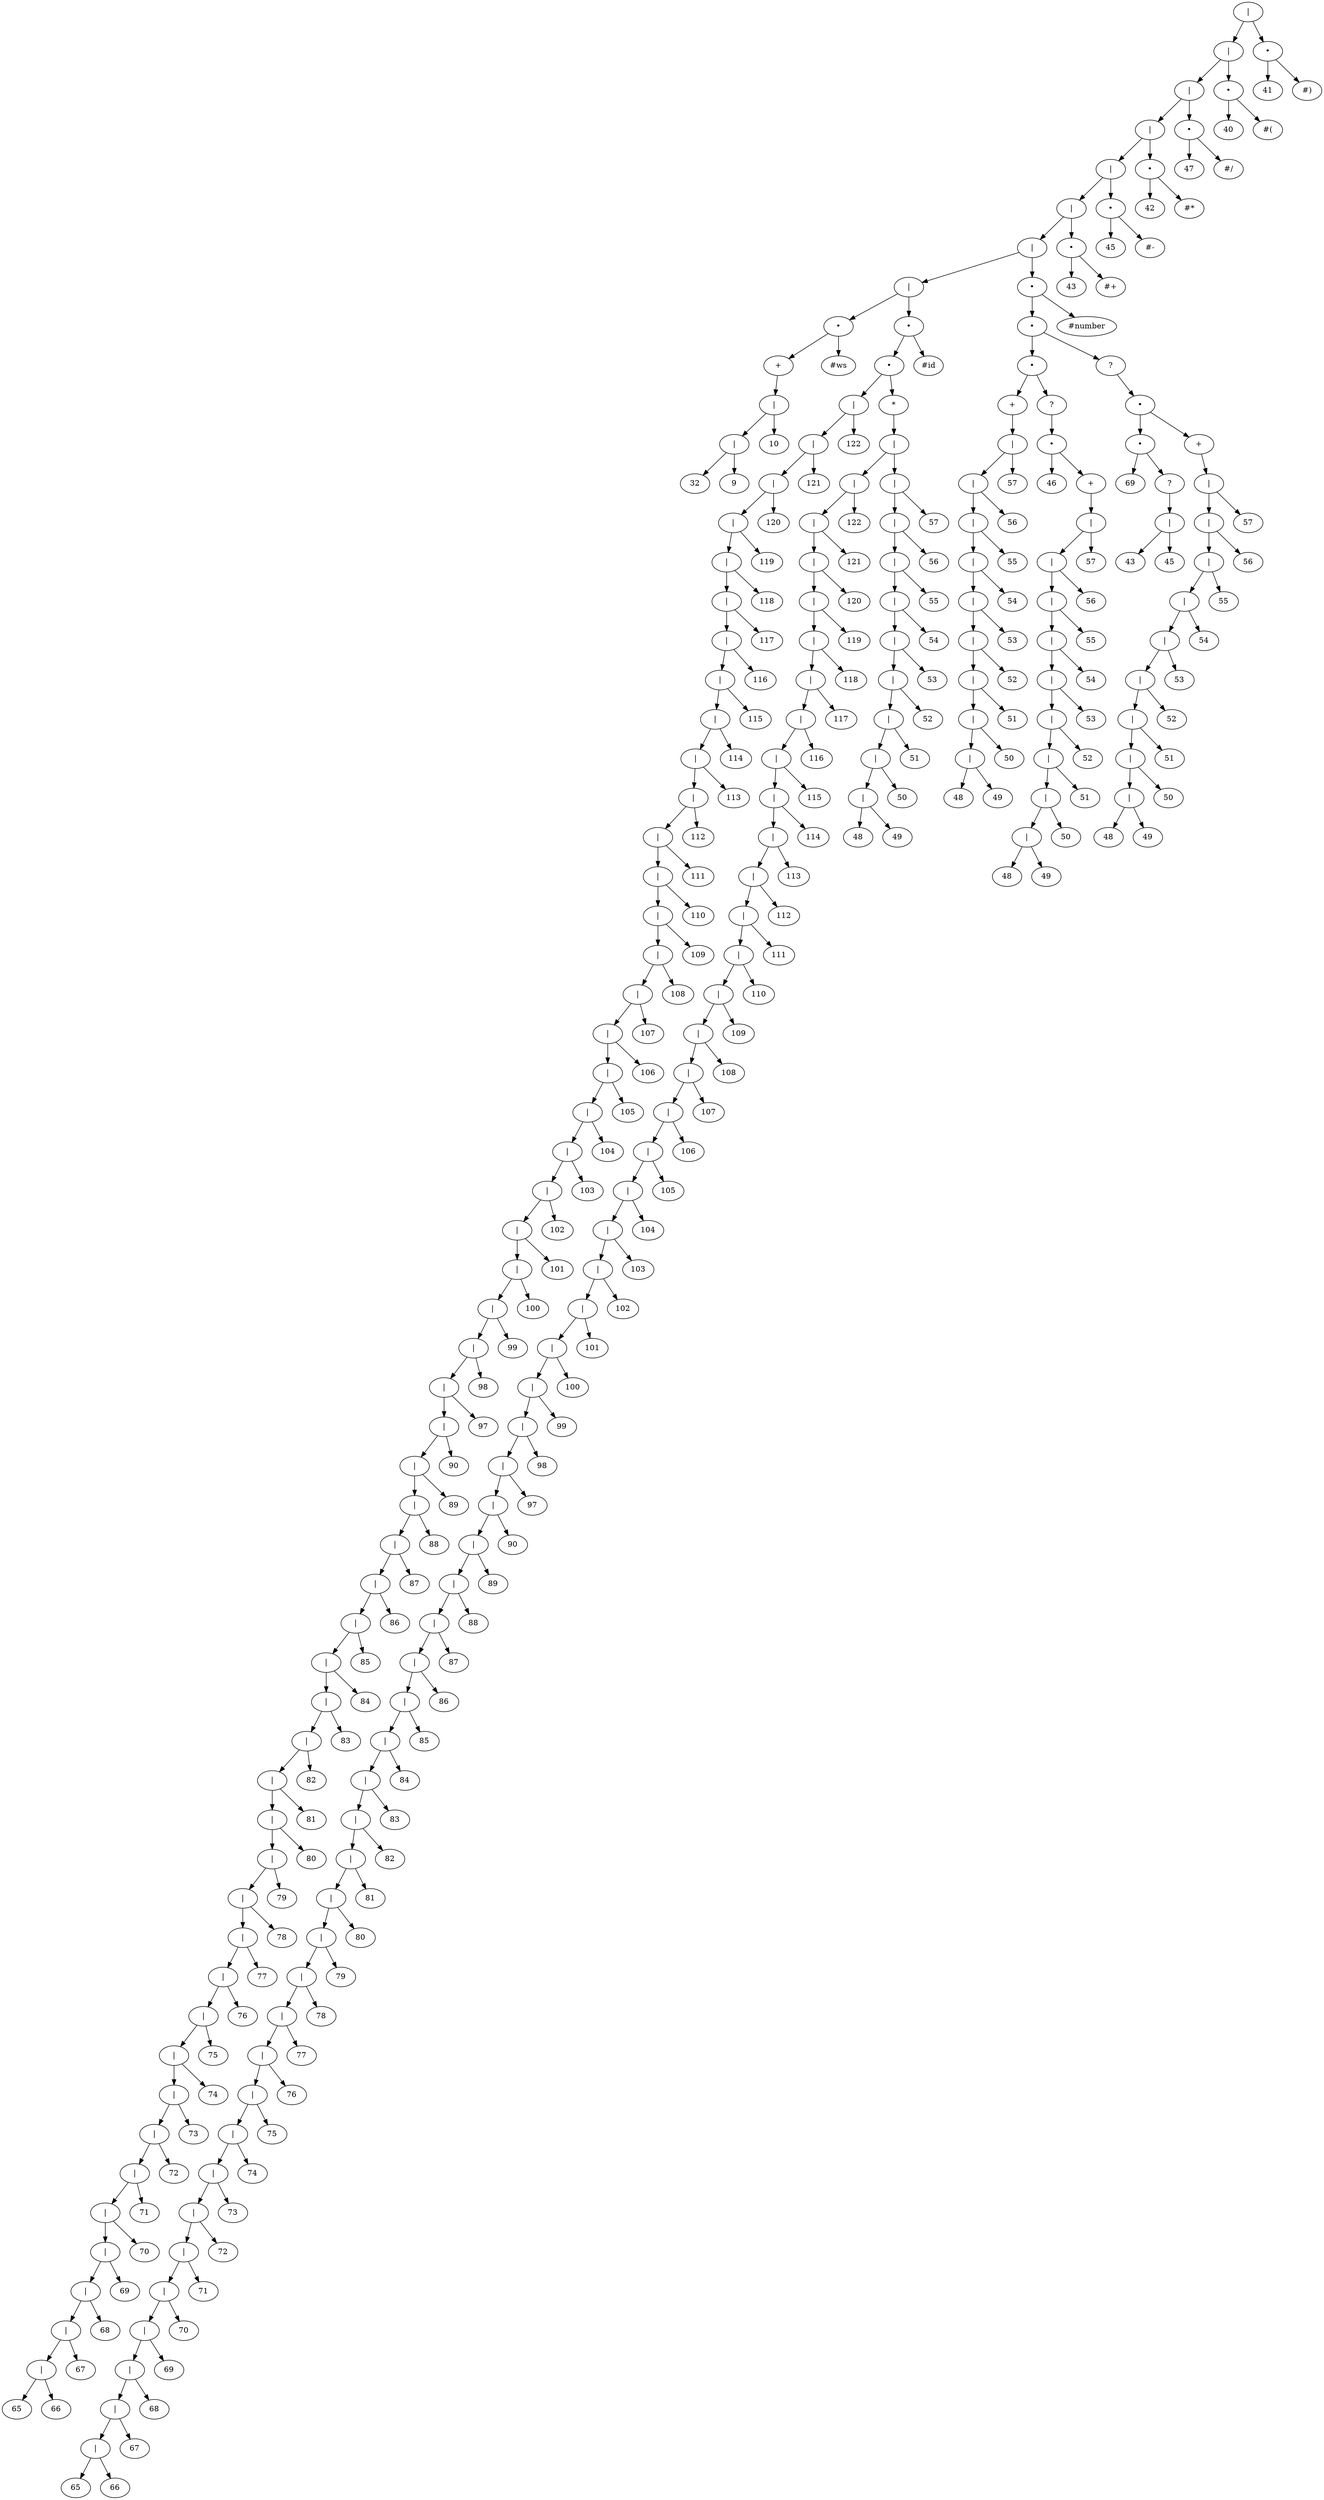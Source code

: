 digraph {
	1422397038624 [label="|"]
	1422397038624 -> 1422397038240
	1422397038240 [label="|"]
	1422397038240 -> 1422397037856
	1422397037856 [label="|"]
	1422397037856 -> 1422397037472
	1422397037472 [label="|"]
	1422397037472 -> 1422397037088
	1422397037088 [label="|"]
	1422397037088 -> 1422397036704
	1422397036704 [label="|"]
	1422397036704 -> 1422397036320
	1422397036320 [label="|"]
	1422397036320 -> 1422397012576
	1422397012576 [label="|"]
	1422397012576 -> 1422396842880
	1422396842880 [label="•"]
	1422396842880 -> 1422396842400
	1422396842400 [label="+"]
	1422396842400 -> 1422396842640
	1422396842640 [label="|"]
	1422396842640 -> 1422396842064
	1422396842064 [label="|"]
	1422396842064 -> 1422396841824
	1422396841824 [label=32]
	1422396842064 -> 1422396841968
	1422396841968 [label=9]
	1422396842640 -> 1422396842112
	1422396842112 [label=10]
	1422396842880 -> 1422396842784
	1422396842784 [label="#ws"]
	1422397012576 -> 1422397012480
	1422397012480 [label="•"]
	1422397012480 -> 1422397012288
	1422397012288 [label="•"]
	1422397012288 -> 1422397000288
	1422397000288 [label="|"]
	1422397000288 -> 1422397000096
	1422397000096 [label="|"]
	1422397000096 -> 1422396999904
	1422396999904 [label="|"]
	1422396999904 -> 1422396999712
	1422396999712 [label="|"]
	1422396999712 -> 1422396999520
	1422396999520 [label="|"]
	1422396999520 -> 1422396999328
	1422396999328 [label="|"]
	1422396999328 -> 1422396999136
	1422396999136 [label="|"]
	1422396999136 -> 1422396998944
	1422396998944 [label="|"]
	1422396998944 -> 1422396998752
	1422396998752 [label="|"]
	1422396998752 -> 1422396998560
	1422396998560 [label="|"]
	1422396998560 -> 1422396998368
	1422396998368 [label="|"]
	1422396998368 -> 1422396998176
	1422396998176 [label="|"]
	1422396998176 -> 1422396997984
	1422396997984 [label="|"]
	1422396997984 -> 1422396997792
	1422396997792 [label="|"]
	1422396997792 -> 1422396850080
	1422396850080 [label="|"]
	1422396850080 -> 1422396849888
	1422396849888 [label="|"]
	1422396849888 -> 1422396849696
	1422396849696 [label="|"]
	1422396849696 -> 1422396849504
	1422396849504 [label="|"]
	1422396849504 -> 1422396849312
	1422396849312 [label="|"]
	1422396849312 -> 1422396849120
	1422396849120 [label="|"]
	1422396849120 -> 1422396848928
	1422396848928 [label="|"]
	1422396848928 -> 1422396848736
	1422396848736 [label="|"]
	1422396848736 -> 1422396848544
	1422396848544 [label="|"]
	1422396848544 -> 1422396848352
	1422396848352 [label="|"]
	1422396848352 -> 1422396848160
	1422396848160 [label="|"]
	1422396848160 -> 1422396847968
	1422396847968 [label="|"]
	1422396847968 -> 1422396847776
	1422396847776 [label="|"]
	1422396847776 -> 1422396847584
	1422396847584 [label="|"]
	1422396847584 -> 1422396847392
	1422396847392 [label="|"]
	1422396847392 -> 1422396847200
	1422396847200 [label="|"]
	1422396847200 -> 1422396847008
	1422396847008 [label="|"]
	1422396847008 -> 1422396846816
	1422396846816 [label="|"]
	1422396846816 -> 1422396846624
	1422396846624 [label="|"]
	1422396846624 -> 1422396846432
	1422396846432 [label="|"]
	1422396846432 -> 1422396846240
	1422396846240 [label="|"]
	1422396846240 -> 1422396846048
	1422396846048 [label="|"]
	1422396846048 -> 1422396845856
	1422396845856 [label="|"]
	1422396845856 -> 1422396845664
	1422396845664 [label="|"]
	1422396845664 -> 1422396845472
	1422396845472 [label="|"]
	1422396845472 -> 1422396845280
	1422396845280 [label="|"]
	1422396845280 -> 1422396845088
	1422396845088 [label="|"]
	1422396845088 -> 1422396844896
	1422396844896 [label="|"]
	1422396844896 -> 1422396844704
	1422396844704 [label="|"]
	1422396844704 -> 1422396844512
	1422396844512 [label="|"]
	1422396844512 -> 1422396844320
	1422396844320 [label="|"]
	1422396844320 -> 1422396844128
	1422396844128 [label="|"]
	1422396844128 -> 1422396843936
	1422396843936 [label="|"]
	1422396843936 -> 1422396843744
	1422396843744 [label="|"]
	1422396843744 -> 1422396843552
	1422396843552 [label="|"]
	1422396843552 -> 1422396843360
	1422396843360 [label="|"]
	1422396843360 -> 1422396843168
	1422396843168 [label="|"]
	1422396843168 -> 1422396842976
	1422396842976 [label=65]
	1422396843168 -> 1422396843072
	1422396843072 [label=66]
	1422396843360 -> 1422396843264
	1422396843264 [label=67]
	1422396843552 -> 1422396843456
	1422396843456 [label=68]
	1422396843744 -> 1422396843648
	1422396843648 [label=69]
	1422396843936 -> 1422396843840
	1422396843840 [label=70]
	1422396844128 -> 1422396844032
	1422396844032 [label=71]
	1422396844320 -> 1422396844224
	1422396844224 [label=72]
	1422396844512 -> 1422396844416
	1422396844416 [label=73]
	1422396844704 -> 1422396844608
	1422396844608 [label=74]
	1422396844896 -> 1422396844800
	1422396844800 [label=75]
	1422396845088 -> 1422396844992
	1422396844992 [label=76]
	1422396845280 -> 1422396845184
	1422396845184 [label=77]
	1422396845472 -> 1422396845376
	1422396845376 [label=78]
	1422396845664 -> 1422396845568
	1422396845568 [label=79]
	1422396845856 -> 1422396845760
	1422396845760 [label=80]
	1422396846048 -> 1422396845952
	1422396845952 [label=81]
	1422396846240 -> 1422396846144
	1422396846144 [label=82]
	1422396846432 -> 1422396846336
	1422396846336 [label=83]
	1422396846624 -> 1422396846528
	1422396846528 [label=84]
	1422396846816 -> 1422396846720
	1422396846720 [label=85]
	1422396847008 -> 1422396846912
	1422396846912 [label=86]
	1422396847200 -> 1422396847104
	1422396847104 [label=87]
	1422396847392 -> 1422396847296
	1422396847296 [label=88]
	1422396847584 -> 1422396847488
	1422396847488 [label=89]
	1422396847776 -> 1422396847680
	1422396847680 [label=90]
	1422396847968 -> 1422396847872
	1422396847872 [label=97]
	1422396848160 -> 1422396848064
	1422396848064 [label=98]
	1422396848352 -> 1422396848256
	1422396848256 [label=99]
	1422396848544 -> 1422396848448
	1422396848448 [label=100]
	1422396848736 -> 1422396848640
	1422396848640 [label=101]
	1422396848928 -> 1422396848832
	1422396848832 [label=102]
	1422396849120 -> 1422396849024
	1422396849024 [label=103]
	1422396849312 -> 1422396849216
	1422396849216 [label=104]
	1422396849504 -> 1422396849408
	1422396849408 [label=105]
	1422396849696 -> 1422396849600
	1422396849600 [label=106]
	1422396849888 -> 1422396849792
	1422396849792 [label=107]
	1422396850080 -> 1422396849984
	1422396849984 [label=108]
	1422396997792 -> 1422396997696
	1422396997696 [label=109]
	1422396997984 -> 1422396997888
	1422396997888 [label=110]
	1422396998176 -> 1422396998080
	1422396998080 [label=111]
	1422396998368 -> 1422396998272
	1422396998272 [label=112]
	1422396998560 -> 1422396998464
	1422396998464 [label=113]
	1422396998752 -> 1422396998656
	1422396998656 [label=114]
	1422396998944 -> 1422396998848
	1422396998848 [label=115]
	1422396999136 -> 1422396999040
	1422396999040 [label=116]
	1422396999328 -> 1422396999232
	1422396999232 [label=117]
	1422396999520 -> 1422396999424
	1422396999424 [label=118]
	1422396999712 -> 1422396999616
	1422396999616 [label=119]
	1422396999904 -> 1422396999808
	1422396999808 [label=120]
	1422397000096 -> 1422397000000
	1422397000000 [label=121]
	1422397000288 -> 1422397000192
	1422397000192 [label=122]
	1422397012288 -> 1422397012192
	1422397012192 [label="*"]
	1422397012192 -> 1422397012096
	1422397012096 [label="|"]
	1422397012096 -> 1422397010176
	1422397010176 [label="|"]
	1422397010176 -> 1422397009984
	1422397009984 [label="|"]
	1422397009984 -> 1422397009792
	1422397009792 [label="|"]
	1422397009792 -> 1422397009600
	1422397009600 [label="|"]
	1422397009600 -> 1422397009408
	1422397009408 [label="|"]
	1422397009408 -> 1422397009216
	1422397009216 [label="|"]
	1422397009216 -> 1422397009024
	1422397009024 [label="|"]
	1422397009024 -> 1422397008832
	1422397008832 [label="|"]
	1422397008832 -> 1422397008640
	1422397008640 [label="|"]
	1422397008640 -> 1422397008448
	1422397008448 [label="|"]
	1422397008448 -> 1422397008256
	1422397008256 [label="|"]
	1422397008256 -> 1422397008064
	1422397008064 [label="|"]
	1422397008064 -> 1422397007872
	1422397007872 [label="|"]
	1422397007872 -> 1422397007680
	1422397007680 [label="|"]
	1422397007680 -> 1422397007488
	1422397007488 [label="|"]
	1422397007488 -> 1422397007296
	1422397007296 [label="|"]
	1422397007296 -> 1422397007104
	1422397007104 [label="|"]
	1422397007104 -> 1422397006912
	1422397006912 [label="|"]
	1422397006912 -> 1422397006720
	1422397006720 [label="|"]
	1422397006720 -> 1422397006528
	1422397006528 [label="|"]
	1422397006528 -> 1422397006336
	1422397006336 [label="|"]
	1422397006336 -> 1422397006144
	1422397006144 [label="|"]
	1422397006144 -> 1422397005952
	1422397005952 [label="|"]
	1422397005952 -> 1422397005760
	1422397005760 [label="|"]
	1422397005760 -> 1422397005568
	1422397005568 [label="|"]
	1422397005568 -> 1422397005376
	1422397005376 [label="|"]
	1422397005376 -> 1422397005184
	1422397005184 [label="|"]
	1422397005184 -> 1422397004992
	1422397004992 [label="|"]
	1422397004992 -> 1422397004800
	1422397004800 [label="|"]
	1422397004800 -> 1422397004608
	1422397004608 [label="|"]
	1422397004608 -> 1422397004416
	1422397004416 [label="|"]
	1422397004416 -> 1422397004224
	1422397004224 [label="|"]
	1422397004224 -> 1422397004032
	1422397004032 [label="|"]
	1422397004032 -> 1422397003840
	1422397003840 [label="|"]
	1422397003840 -> 1422397003648
	1422397003648 [label="|"]
	1422397003648 -> 1422397003456
	1422397003456 [label="|"]
	1422397003456 -> 1422397003264
	1422397003264 [label="|"]
	1422397003264 -> 1422397003072
	1422397003072 [label="|"]
	1422397003072 -> 1422397002880
	1422397002880 [label="|"]
	1422397002880 -> 1422397002688
	1422397002688 [label="|"]
	1422397002688 -> 1422397002496
	1422397002496 [label="|"]
	1422397002496 -> 1422397002304
	1422397002304 [label="|"]
	1422397002304 -> 1422397002112
	1422397002112 [label="|"]
	1422397002112 -> 1422397001920
	1422397001920 [label="|"]
	1422397001920 -> 1422397001728
	1422397001728 [label="|"]
	1422397001728 -> 1422397001536
	1422397001536 [label="|"]
	1422397001536 -> 1422397001344
	1422397001344 [label="|"]
	1422397001344 -> 1422397001152
	1422397001152 [label="|"]
	1422397001152 -> 1422397000960
	1422397000960 [label="|"]
	1422397000960 -> 1422397000768
	1422397000768 [label="|"]
	1422397000768 -> 1422397000576
	1422397000576 [label="|"]
	1422397000576 -> 1422397000384
	1422397000384 [label=65]
	1422397000576 -> 1422397000480
	1422397000480 [label=66]
	1422397000768 -> 1422397000672
	1422397000672 [label=67]
	1422397000960 -> 1422397000864
	1422397000864 [label=68]
	1422397001152 -> 1422397001056
	1422397001056 [label=69]
	1422397001344 -> 1422397001248
	1422397001248 [label=70]
	1422397001536 -> 1422397001440
	1422397001440 [label=71]
	1422397001728 -> 1422397001632
	1422397001632 [label=72]
	1422397001920 -> 1422397001824
	1422397001824 [label=73]
	1422397002112 -> 1422397002016
	1422397002016 [label=74]
	1422397002304 -> 1422397002208
	1422397002208 [label=75]
	1422397002496 -> 1422397002400
	1422397002400 [label=76]
	1422397002688 -> 1422397002592
	1422397002592 [label=77]
	1422397002880 -> 1422397002784
	1422397002784 [label=78]
	1422397003072 -> 1422397002976
	1422397002976 [label=79]
	1422397003264 -> 1422397003168
	1422397003168 [label=80]
	1422397003456 -> 1422397003360
	1422397003360 [label=81]
	1422397003648 -> 1422397003552
	1422397003552 [label=82]
	1422397003840 -> 1422397003744
	1422397003744 [label=83]
	1422397004032 -> 1422397003936
	1422397003936 [label=84]
	1422397004224 -> 1422397004128
	1422397004128 [label=85]
	1422397004416 -> 1422397004320
	1422397004320 [label=86]
	1422397004608 -> 1422397004512
	1422397004512 [label=87]
	1422397004800 -> 1422397004704
	1422397004704 [label=88]
	1422397004992 -> 1422397004896
	1422397004896 [label=89]
	1422397005184 -> 1422397005088
	1422397005088 [label=90]
	1422397005376 -> 1422397005280
	1422397005280 [label=97]
	1422397005568 -> 1422397005472
	1422397005472 [label=98]
	1422397005760 -> 1422397005664
	1422397005664 [label=99]
	1422397005952 -> 1422397005856
	1422397005856 [label=100]
	1422397006144 -> 1422397006048
	1422397006048 [label=101]
	1422397006336 -> 1422397006240
	1422397006240 [label=102]
	1422397006528 -> 1422397006432
	1422397006432 [label=103]
	1422397006720 -> 1422397006624
	1422397006624 [label=104]
	1422397006912 -> 1422397006816
	1422397006816 [label=105]
	1422397007104 -> 1422397007008
	1422397007008 [label=106]
	1422397007296 -> 1422397007200
	1422397007200 [label=107]
	1422397007488 -> 1422397007392
	1422397007392 [label=108]
	1422397007680 -> 1422397007584
	1422397007584 [label=109]
	1422397007872 -> 1422397007776
	1422397007776 [label=110]
	1422397008064 -> 1422397007968
	1422397007968 [label=111]
	1422397008256 -> 1422397008160
	1422397008160 [label=112]
	1422397008448 -> 1422397008352
	1422397008352 [label=113]
	1422397008640 -> 1422397008544
	1422397008544 [label=114]
	1422397008832 -> 1422397008736
	1422397008736 [label=115]
	1422397009024 -> 1422397008928
	1422397008928 [label=116]
	1422397009216 -> 1422397009120
	1422397009120 [label=117]
	1422397009408 -> 1422397009312
	1422397009312 [label=118]
	1422397009600 -> 1422397009504
	1422397009504 [label=119]
	1422397009792 -> 1422397009696
	1422397009696 [label=120]
	1422397009984 -> 1422397009888
	1422397009888 [label=121]
	1422397010176 -> 1422397010080
	1422397010080 [label=122]
	1422397012096 -> 1422397012000
	1422397012000 [label="|"]
	1422397012000 -> 1422397011808
	1422397011808 [label="|"]
	1422397011808 -> 1422397011616
	1422397011616 [label="|"]
	1422397011616 -> 1422397011424
	1422397011424 [label="|"]
	1422397011424 -> 1422397011232
	1422397011232 [label="|"]
	1422397011232 -> 1422397011040
	1422397011040 [label="|"]
	1422397011040 -> 1422397010848
	1422397010848 [label="|"]
	1422397010848 -> 1422397010656
	1422397010656 [label="|"]
	1422397010656 -> 1422397010464
	1422397010464 [label="|"]
	1422397010464 -> 1422397010272
	1422397010272 [label=48]
	1422397010464 -> 1422397010368
	1422397010368 [label=49]
	1422397010656 -> 1422397010560
	1422397010560 [label=50]
	1422397010848 -> 1422397010752
	1422397010752 [label=51]
	1422397011040 -> 1422397010944
	1422397010944 [label=52]
	1422397011232 -> 1422397011136
	1422397011136 [label=53]
	1422397011424 -> 1422397011328
	1422397011328 [label=54]
	1422397011616 -> 1422397011520
	1422397011520 [label=55]
	1422397011808 -> 1422397011712
	1422397011712 [label=56]
	1422397012000 -> 1422397011904
	1422397011904 [label=57]
	1422397012480 -> 1422397012384
	1422397012384 [label="#id"]
	1422397036320 -> 1422397036224
	1422397036224 [label="•"]
	1422397036224 -> 1422397036032
	1422397036032 [label="•"]
	1422397036032 -> 1422397033248
	1422397033248 [label="•"]
	1422397033248 -> 1422397030944
	1422397030944 [label="+"]
	1422397030944 -> 1422397030848
	1422397030848 [label="|"]
	1422397030848 -> 1422397030656
	1422397030656 [label="|"]
	1422397030656 -> 1422397030464
	1422397030464 [label="|"]
	1422397030464 -> 1422397013824
	1422397013824 [label="|"]
	1422397013824 -> 1422397013632
	1422397013632 [label="|"]
	1422397013632 -> 1422397013440
	1422397013440 [label="|"]
	1422397013440 -> 1422397013248
	1422397013248 [label="|"]
	1422397013248 -> 1422397013056
	1422397013056 [label="|"]
	1422397013056 -> 1422397012864
	1422397012864 [label="|"]
	1422397012864 -> 1422397012672
	1422397012672 [label=48]
	1422397012864 -> 1422397012768
	1422397012768 [label=49]
	1422397013056 -> 1422397012960
	1422397012960 [label=50]
	1422397013248 -> 1422397013152
	1422397013152 [label=51]
	1422397013440 -> 1422397013344
	1422397013344 [label=52]
	1422397013632 -> 1422397013536
	1422397013536 [label=53]
	1422397013824 -> 1422397013728
	1422397013728 [label=54]
	1422397030464 -> 1422397013920
	1422397013920 [label=55]
	1422397030656 -> 1422397030560
	1422397030560 [label=56]
	1422397030848 -> 1422397030752
	1422397030752 [label=57]
	1422397033248 -> 1422397033152
	1422397033152 [label="?"]
	1422397033152 -> 1422397033056
	1422397033056 [label="•"]
	1422397033056 -> 1422397031040
	1422397031040 [label=46]
	1422397033056 -> 1422397032960
	1422397032960 [label="+"]
	1422397032960 -> 1422397032864
	1422397032864 [label="|"]
	1422397032864 -> 1422397032672
	1422397032672 [label="|"]
	1422397032672 -> 1422397032480
	1422397032480 [label="|"]
	1422397032480 -> 1422397032288
	1422397032288 [label="|"]
	1422397032288 -> 1422397032096
	1422397032096 [label="|"]
	1422397032096 -> 1422397031904
	1422397031904 [label="|"]
	1422397031904 -> 1422397031712
	1422397031712 [label="|"]
	1422397031712 -> 1422397031520
	1422397031520 [label="|"]
	1422397031520 -> 1422397031328
	1422397031328 [label="|"]
	1422397031328 -> 1422397031136
	1422397031136 [label=48]
	1422397031328 -> 1422397031232
	1422397031232 [label=49]
	1422397031520 -> 1422397031424
	1422397031424 [label=50]
	1422397031712 -> 1422397031616
	1422397031616 [label=51]
	1422397031904 -> 1422397031808
	1422397031808 [label=52]
	1422397032096 -> 1422397032000
	1422397032000 [label=53]
	1422397032288 -> 1422397032192
	1422397032192 [label=54]
	1422397032480 -> 1422397032384
	1422397032384 [label=55]
	1422397032672 -> 1422397032576
	1422397032576 [label=56]
	1422397032864 -> 1422397032768
	1422397032768 [label=57]
	1422397036032 -> 1422397035936
	1422397035936 [label="?"]
	1422397035936 -> 1422397035840
	1422397035840 [label="•"]
	1422397035840 -> 1422397033824
	1422397033824 [label="•"]
	1422397033824 -> 1422397033344
	1422397033344 [label=69]
	1422397033824 -> 1422397033728
	1422397033728 [label="?"]
	1422397033728 -> 1422397033632
	1422397033632 [label="|"]
	1422397033632 -> 1422397033440
	1422397033440 [label=43]
	1422397033632 -> 1422397033536
	1422397033536 [label=45]
	1422397035840 -> 1422397035744
	1422397035744 [label="+"]
	1422397035744 -> 1422397035648
	1422397035648 [label="|"]
	1422397035648 -> 1422397035456
	1422397035456 [label="|"]
	1422397035456 -> 1422397035264
	1422397035264 [label="|"]
	1422397035264 -> 1422397035072
	1422397035072 [label="|"]
	1422397035072 -> 1422397034880
	1422397034880 [label="|"]
	1422397034880 -> 1422397034688
	1422397034688 [label="|"]
	1422397034688 -> 1422397034496
	1422397034496 [label="|"]
	1422397034496 -> 1422397034304
	1422397034304 [label="|"]
	1422397034304 -> 1422397034112
	1422397034112 [label="|"]
	1422397034112 -> 1422397033920
	1422397033920 [label=48]
	1422397034112 -> 1422397034016
	1422397034016 [label=49]
	1422397034304 -> 1422397034208
	1422397034208 [label=50]
	1422397034496 -> 1422397034400
	1422397034400 [label=51]
	1422397034688 -> 1422397034592
	1422397034592 [label=52]
	1422397034880 -> 1422397034784
	1422397034784 [label=53]
	1422397035072 -> 1422397034976
	1422397034976 [label=54]
	1422397035264 -> 1422397035168
	1422397035168 [label=55]
	1422397035456 -> 1422397035360
	1422397035360 [label=56]
	1422397035648 -> 1422397035552
	1422397035552 [label=57]
	1422397036224 -> 1422397036128
	1422397036128 [label="#number"]
	1422397036704 -> 1422397036608
	1422397036608 [label="•"]
	1422397036608 -> 1422397036416
	1422397036416 [label=43]
	1422397036608 -> 1422397036512
	1422397036512 [label="#+"]
	1422397037088 -> 1422397036992
	1422397036992 [label="•"]
	1422397036992 -> 1422397036800
	1422397036800 [label=45]
	1422397036992 -> 1422397036896
	1422397036896 [label="#-"]
	1422397037472 -> 1422397037376
	1422397037376 [label="•"]
	1422397037376 -> 1422397037184
	1422397037184 [label=42]
	1422397037376 -> 1422397037280
	1422397037280 [label="#*"]
	1422397037856 -> 1422397037760
	1422397037760 [label="•"]
	1422397037760 -> 1422397037568
	1422397037568 [label=47]
	1422397037760 -> 1422397037664
	1422397037664 [label="#/"]
	1422397038240 -> 1422397038144
	1422397038144 [label="•"]
	1422397038144 -> 1422397037952
	1422397037952 [label=40]
	1422397038144 -> 1422397038048
	1422397038048 [label="#("]
	1422397038624 -> 1422397038528
	1422397038528 [label="•"]
	1422397038528 -> 1422397038336
	1422397038336 [label=41]
	1422397038528 -> 1422397038432
	1422397038432 [label="#)"]
}
